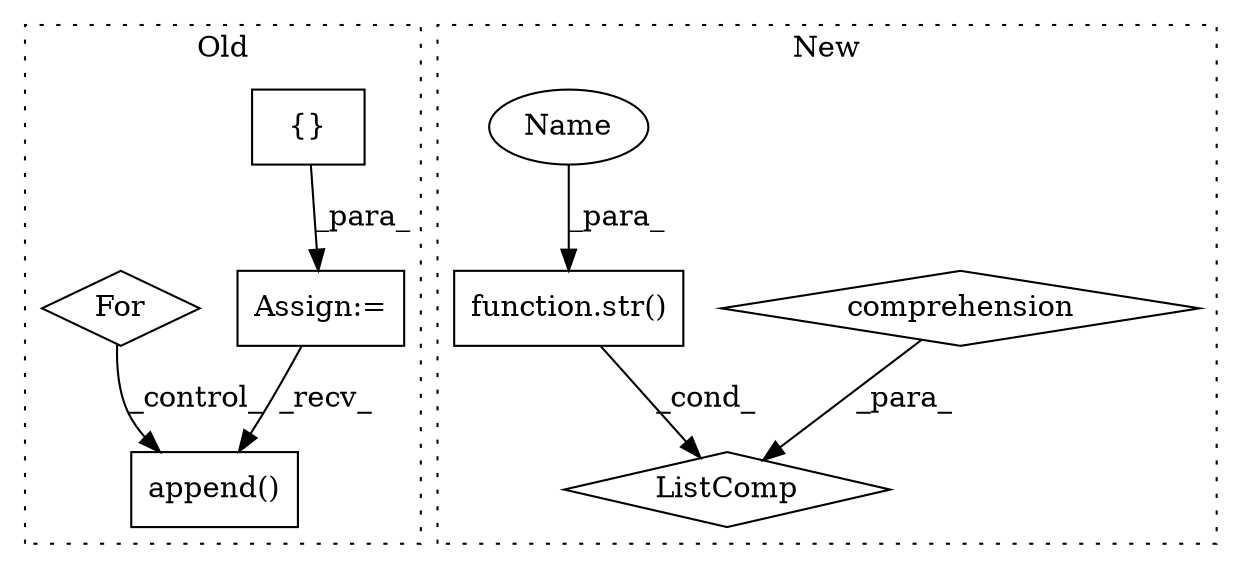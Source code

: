 digraph G {
subgraph cluster0 {
1 [label="append()" a="75" s="499,531" l="23,1" shape="box"];
3 [label="{}" a="59" s="320,320" l="2,1" shape="box"];
4 [label="For" a="107" s="332,377" l="4,14" shape="diamond"];
7 [label="Assign:=" a="68" s="317" l="3" shape="box"];
label = "Old";
style="dotted";
}
subgraph cluster1 {
2 [label="function.str()" a="75" s="226,231" l="4,1" shape="box"];
5 [label="ListComp" a="106" s="225" l="43" shape="diamond"];
6 [label="comprehension" a="45" s="233" l="3" shape="diamond"];
8 [label="Name" a="87" s="230" l="1" shape="ellipse"];
label = "New";
style="dotted";
}
2 -> 5 [label="_cond_"];
3 -> 7 [label="_para_"];
4 -> 1 [label="_control_"];
6 -> 5 [label="_para_"];
7 -> 1 [label="_recv_"];
8 -> 2 [label="_para_"];
}